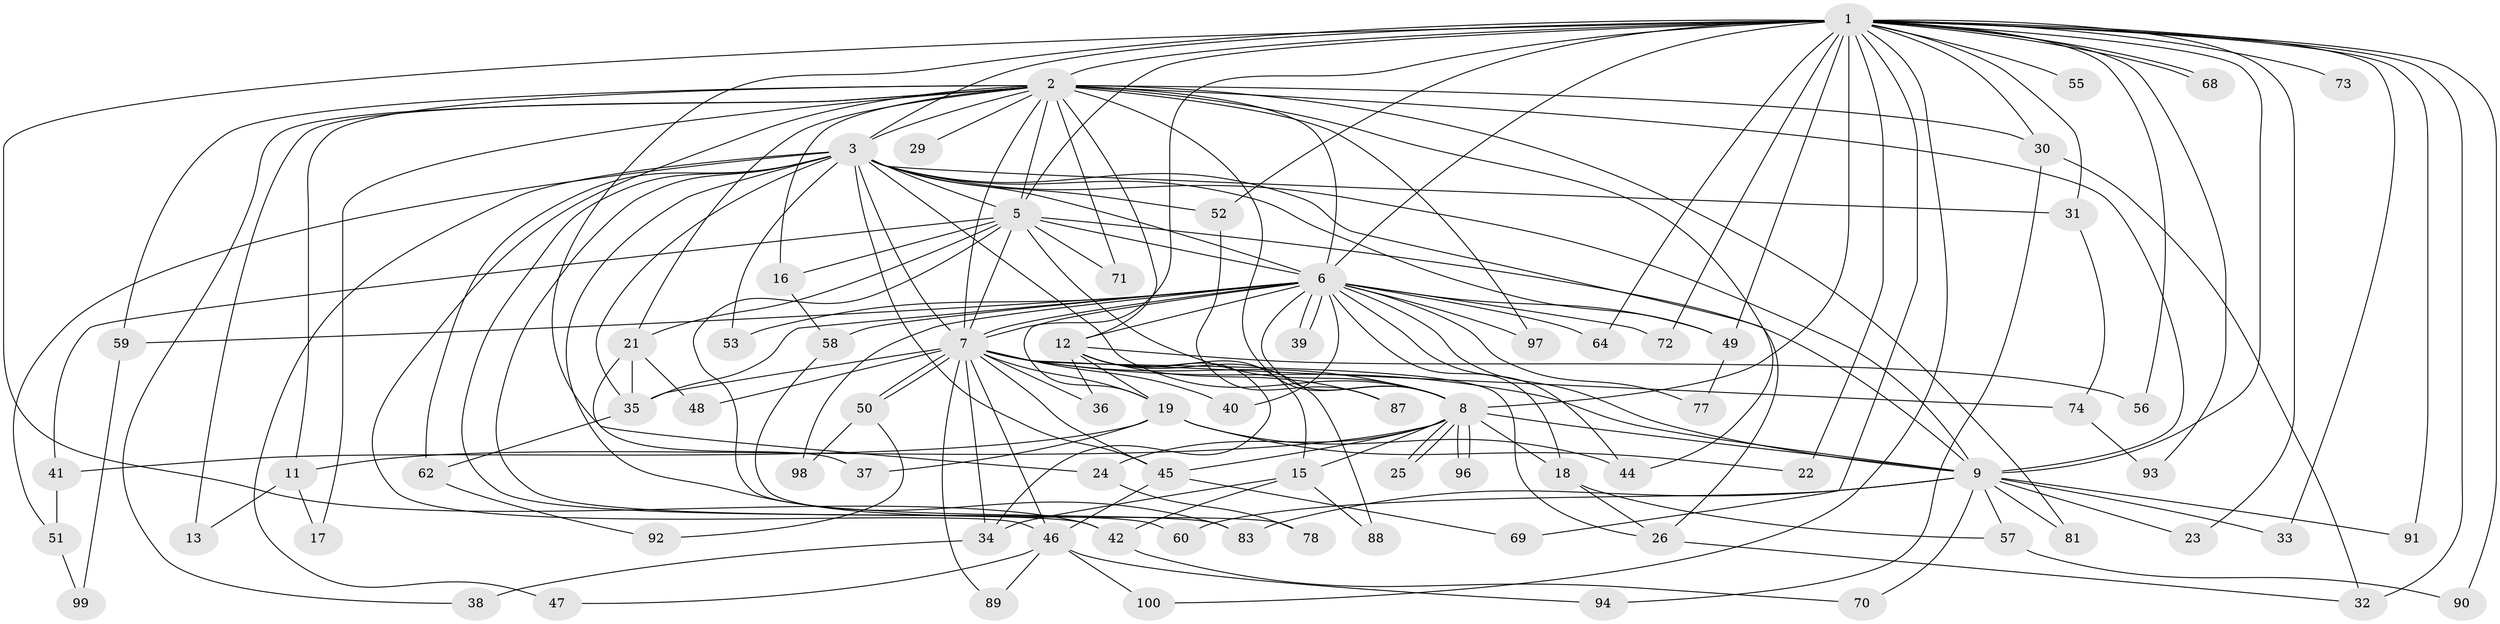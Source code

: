 // original degree distribution, {21: 0.02, 18: 0.04, 22: 0.01, 13: 0.01, 27: 0.01, 24: 0.01, 4: 0.12, 7: 0.02, 2: 0.54, 3: 0.16, 5: 0.04, 6: 0.02}
// Generated by graph-tools (version 1.1) at 2025/11/02/21/25 10:11:07]
// undirected, 78 vertices, 177 edges
graph export_dot {
graph [start="1"]
  node [color=gray90,style=filled];
  1 [super="+4"];
  2 [super="+10"];
  3 [super="+28"];
  5 [super="+20"];
  6 [super="+85"];
  7 [super="+82"];
  8 [super="+27"];
  9 [super="+14"];
  11;
  12 [super="+43"];
  13;
  15;
  16;
  17;
  18;
  19 [super="+61"];
  21 [super="+75"];
  22;
  23;
  24 [super="+66"];
  25;
  26;
  29;
  30 [super="+63"];
  31;
  32 [super="+86"];
  33;
  34 [super="+67"];
  35 [super="+84"];
  36;
  37;
  38;
  39;
  40;
  41;
  42 [super="+65"];
  44;
  45 [super="+76"];
  46 [super="+79"];
  47;
  48;
  49 [super="+54"];
  50;
  51;
  52;
  53;
  55;
  56;
  57;
  58;
  59;
  60;
  62;
  64;
  68;
  69;
  70;
  71;
  72;
  73;
  74 [super="+80"];
  77;
  78;
  81;
  83 [super="+95"];
  87;
  88;
  89;
  90;
  91;
  92;
  93;
  94;
  96;
  97;
  98;
  99;
  100;
  1 -- 2 [weight=4];
  1 -- 3 [weight=2];
  1 -- 5 [weight=2];
  1 -- 6 [weight=2];
  1 -- 7 [weight=2];
  1 -- 8 [weight=2];
  1 -- 9 [weight=2];
  1 -- 22;
  1 -- 23;
  1 -- 24 [weight=2];
  1 -- 30;
  1 -- 31;
  1 -- 32;
  1 -- 52;
  1 -- 56;
  1 -- 64;
  1 -- 68;
  1 -- 68;
  1 -- 72;
  1 -- 69;
  1 -- 73;
  1 -- 90;
  1 -- 91;
  1 -- 93;
  1 -- 33;
  1 -- 100;
  1 -- 42;
  1 -- 49;
  1 -- 55;
  2 -- 3 [weight=2];
  2 -- 5 [weight=2];
  2 -- 6 [weight=2];
  2 -- 7 [weight=2];
  2 -- 8 [weight=3];
  2 -- 9 [weight=2];
  2 -- 11;
  2 -- 12;
  2 -- 16;
  2 -- 30 [weight=2];
  2 -- 59;
  2 -- 71;
  2 -- 81;
  2 -- 97;
  2 -- 38;
  2 -- 44;
  2 -- 13;
  2 -- 46;
  2 -- 17;
  2 -- 21;
  2 -- 29;
  3 -- 5;
  3 -- 6;
  3 -- 7;
  3 -- 8;
  3 -- 9;
  3 -- 35;
  3 -- 42;
  3 -- 47;
  3 -- 52;
  3 -- 53;
  3 -- 62;
  3 -- 83;
  3 -- 51;
  3 -- 26;
  3 -- 60;
  3 -- 31;
  3 -- 45;
  3 -- 49;
  5 -- 6;
  5 -- 7;
  5 -- 8;
  5 -- 9 [weight=2];
  5 -- 16;
  5 -- 21;
  5 -- 41;
  5 -- 83;
  5 -- 71;
  6 -- 7;
  6 -- 8 [weight=2];
  6 -- 9;
  6 -- 12;
  6 -- 18;
  6 -- 19;
  6 -- 35;
  6 -- 39;
  6 -- 39;
  6 -- 40;
  6 -- 44;
  6 -- 49;
  6 -- 53;
  6 -- 58;
  6 -- 59;
  6 -- 64;
  6 -- 72;
  6 -- 77;
  6 -- 97;
  6 -- 98;
  7 -- 8;
  7 -- 9;
  7 -- 19;
  7 -- 26;
  7 -- 34;
  7 -- 36;
  7 -- 40;
  7 -- 45 [weight=2];
  7 -- 48;
  7 -- 50;
  7 -- 50;
  7 -- 74 [weight=2];
  7 -- 89;
  7 -- 35;
  7 -- 46;
  8 -- 9 [weight=2];
  8 -- 11;
  8 -- 15;
  8 -- 18;
  8 -- 25;
  8 -- 25;
  8 -- 45;
  8 -- 96;
  8 -- 96;
  8 -- 24;
  9 -- 23;
  9 -- 33;
  9 -- 57;
  9 -- 60;
  9 -- 81;
  9 -- 91;
  9 -- 70;
  9 -- 83;
  11 -- 13;
  11 -- 17;
  12 -- 15;
  12 -- 34;
  12 -- 36;
  12 -- 88;
  12 -- 56;
  12 -- 19;
  12 -- 87;
  15 -- 88;
  15 -- 34;
  15 -- 42;
  16 -- 58;
  18 -- 26;
  18 -- 57;
  19 -- 22;
  19 -- 37;
  19 -- 41;
  19 -- 44;
  21 -- 37;
  21 -- 48;
  21 -- 35;
  24 -- 78;
  26 -- 32;
  30 -- 94;
  30 -- 32;
  31 -- 74;
  34 -- 38;
  35 -- 62;
  41 -- 51;
  42 -- 70;
  45 -- 46;
  45 -- 69;
  46 -- 47;
  46 -- 94;
  46 -- 100;
  46 -- 89;
  49 -- 77;
  50 -- 92;
  50 -- 98;
  51 -- 99;
  52 -- 87;
  57 -- 90;
  58 -- 78;
  59 -- 99;
  62 -- 92;
  74 -- 93;
}
